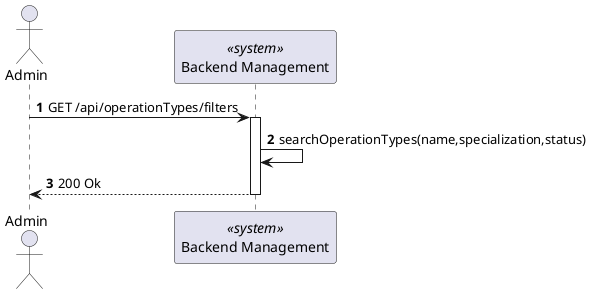 @startuml

autonumber
actor Admin as "Admin"
participant SYS as "Backend Management" <<system>>



Admin -> SYS : GET /api/operationTypes/filters
activate SYS

SYS -> SYS : searchOperationTypes(name,specialization,status)
Admin <-- SYS : 200 Ok
deactivate SYS


@enduml
